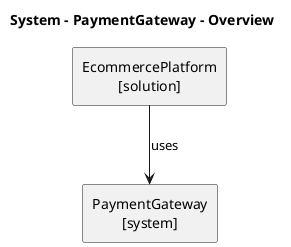 @startuml PaymentGateway_overview
title System - PaymentGateway - Overview
skinparam defaultTextAlignment center
skinparam defaultTextAlignment<<atomic>> center
skinparam wrapWidth 200
skinparam maxMessageSize 150
hide stereotype
<style>
.composite {
BackgroundColor: transparent
LineColor: darkgray
LineStyle: 5
FontStyle: normal
}
</style>
rectangle PaymentGateway <<system>> <<atomic>> [
PaymentGateway
[system]
]
rectangle EcommercePlatform <<solution>> <<atomic>> [
EcommercePlatform
[solution]
]
EcommercePlatform --> PaymentGateway : uses
@enduml

